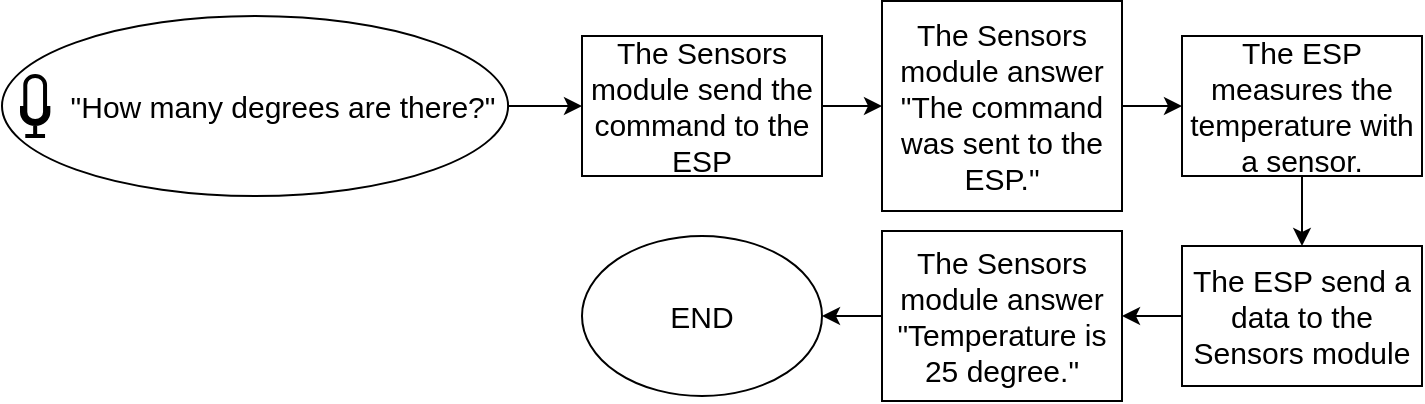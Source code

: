 <mxfile version="14.6.13" type="device"><diagram id="se1Jcgs2TKFofd1E37ut" name="Page-1"><mxGraphModel dx="532" dy="791" grid="1" gridSize="10" guides="1" tooltips="1" connect="1" arrows="1" fold="1" page="1" pageScale="1" pageWidth="827" pageHeight="1169" math="0" shadow="0"><root><mxCell id="0"/><mxCell id="1" parent="0"/><mxCell id="8bSLv_ZjfOqTP8dbplU--1" value="" style="edgeStyle=orthogonalEdgeStyle;rounded=0;orthogonalLoop=1;jettySize=auto;html=1;fontSize=15;" edge="1" parent="1" source="8bSLv_ZjfOqTP8dbplU--14" target="8bSLv_ZjfOqTP8dbplU--3"><mxGeometry relative="1" as="geometry"/></mxCell><mxCell id="8bSLv_ZjfOqTP8dbplU--2" value="" style="edgeStyle=orthogonalEdgeStyle;rounded=0;orthogonalLoop=1;jettySize=auto;html=1;fontSize=15;" edge="1" parent="1" source="8bSLv_ZjfOqTP8dbplU--3" target="8bSLv_ZjfOqTP8dbplU--9"><mxGeometry relative="1" as="geometry"/></mxCell><mxCell id="8bSLv_ZjfOqTP8dbplU--3" value="The Sensors module send the command to the ESP" style="rounded=0;whiteSpace=wrap;html=1;strokeColor=#000000;fontSize=15;" vertex="1" parent="1"><mxGeometry x="630" y="420" width="120" height="70" as="geometry"/></mxCell><mxCell id="8bSLv_ZjfOqTP8dbplU--4" value="" style="edgeStyle=orthogonalEdgeStyle;rounded=0;orthogonalLoop=1;jettySize=auto;html=1;fontSize=15;" edge="1" parent="1" source="8bSLv_ZjfOqTP8dbplU--5" target="8bSLv_ZjfOqTP8dbplU--7"><mxGeometry relative="1" as="geometry"/></mxCell><mxCell id="8bSLv_ZjfOqTP8dbplU--5" value="The ESP measures the temperature with a sensor." style="rounded=0;whiteSpace=wrap;html=1;strokeColor=#000000;fontSize=15;" vertex="1" parent="1"><mxGeometry x="930" y="420" width="120" height="70" as="geometry"/></mxCell><mxCell id="8bSLv_ZjfOqTP8dbplU--6" style="edgeStyle=orthogonalEdgeStyle;rounded=0;orthogonalLoop=1;jettySize=auto;html=1;exitX=0;exitY=0.5;exitDx=0;exitDy=0;fontSize=15;" edge="1" parent="1" source="8bSLv_ZjfOqTP8dbplU--7" target="8bSLv_ZjfOqTP8dbplU--11"><mxGeometry relative="1" as="geometry"/></mxCell><mxCell id="8bSLv_ZjfOqTP8dbplU--7" value="The ESP send a data to the Sensors module" style="rounded=0;whiteSpace=wrap;html=1;strokeColor=#000000;fontSize=15;" vertex="1" parent="1"><mxGeometry x="930" y="525" width="120" height="70" as="geometry"/></mxCell><mxCell id="8bSLv_ZjfOqTP8dbplU--8" value="" style="edgeStyle=orthogonalEdgeStyle;rounded=0;orthogonalLoop=1;jettySize=auto;html=1;fontSize=15;" edge="1" parent="1" source="8bSLv_ZjfOqTP8dbplU--9" target="8bSLv_ZjfOqTP8dbplU--5"><mxGeometry relative="1" as="geometry"/></mxCell><mxCell id="8bSLv_ZjfOqTP8dbplU--9" value="The Sensors module answer &quot;The command was sent to the ESP.&quot;" style="rounded=0;whiteSpace=wrap;html=1;strokeColor=#000000;fontSize=15;" vertex="1" parent="1"><mxGeometry x="780" y="402.5" width="120" height="105" as="geometry"/></mxCell><mxCell id="8bSLv_ZjfOqTP8dbplU--10" value="" style="edgeStyle=orthogonalEdgeStyle;rounded=0;orthogonalLoop=1;jettySize=auto;html=1;fontSize=15;" edge="1" parent="1" source="8bSLv_ZjfOqTP8dbplU--11" target="8bSLv_ZjfOqTP8dbplU--12"><mxGeometry relative="1" as="geometry"/></mxCell><mxCell id="8bSLv_ZjfOqTP8dbplU--11" value="The Sensors module answer &quot;Temperature is 25 degree.&quot;" style="rounded=0;whiteSpace=wrap;html=1;strokeColor=#000000;fontSize=15;" vertex="1" parent="1"><mxGeometry x="780" y="517.5" width="120" height="85" as="geometry"/></mxCell><mxCell id="8bSLv_ZjfOqTP8dbplU--12" value="END" style="ellipse;whiteSpace=wrap;html=1;strokeColor=#000000;fontSize=15;" vertex="1" parent="1"><mxGeometry x="630" y="520" width="120" height="80" as="geometry"/></mxCell><mxCell id="8bSLv_ZjfOqTP8dbplU--13" value="" style="group" vertex="1" connectable="0" parent="1"><mxGeometry x="340" y="410" width="254.996" height="90" as="geometry"/></mxCell><mxCell id="8bSLv_ZjfOqTP8dbplU--14" value="" style="ellipse;whiteSpace=wrap;html=1;fontSize=15;" vertex="1" parent="8bSLv_ZjfOqTP8dbplU--13"><mxGeometry width="253.05" height="90" as="geometry"/></mxCell><mxCell id="8bSLv_ZjfOqTP8dbplU--15" value="" style="html=1;verticalLabelPosition=bottom;align=center;labelBackgroundColor=#ffffff;verticalAlign=top;strokeWidth=2;shadow=0;dashed=0;shape=mxgraph.ios7.icons.microphone;fontSize=15;" vertex="1" parent="8bSLv_ZjfOqTP8dbplU--13"><mxGeometry x="9.998" y="30" width="13.171" height="30" as="geometry"/></mxCell><mxCell id="8bSLv_ZjfOqTP8dbplU--16" value="&quot;How many degrees are there?&quot;" style="text;html=1;align=center;verticalAlign=middle;resizable=0;points=[];autosize=1;strokeColor=none;fontSize=15;" vertex="1" parent="8bSLv_ZjfOqTP8dbplU--13"><mxGeometry x="24.996" y="35" width="230" height="20" as="geometry"/></mxCell></root></mxGraphModel></diagram></mxfile>